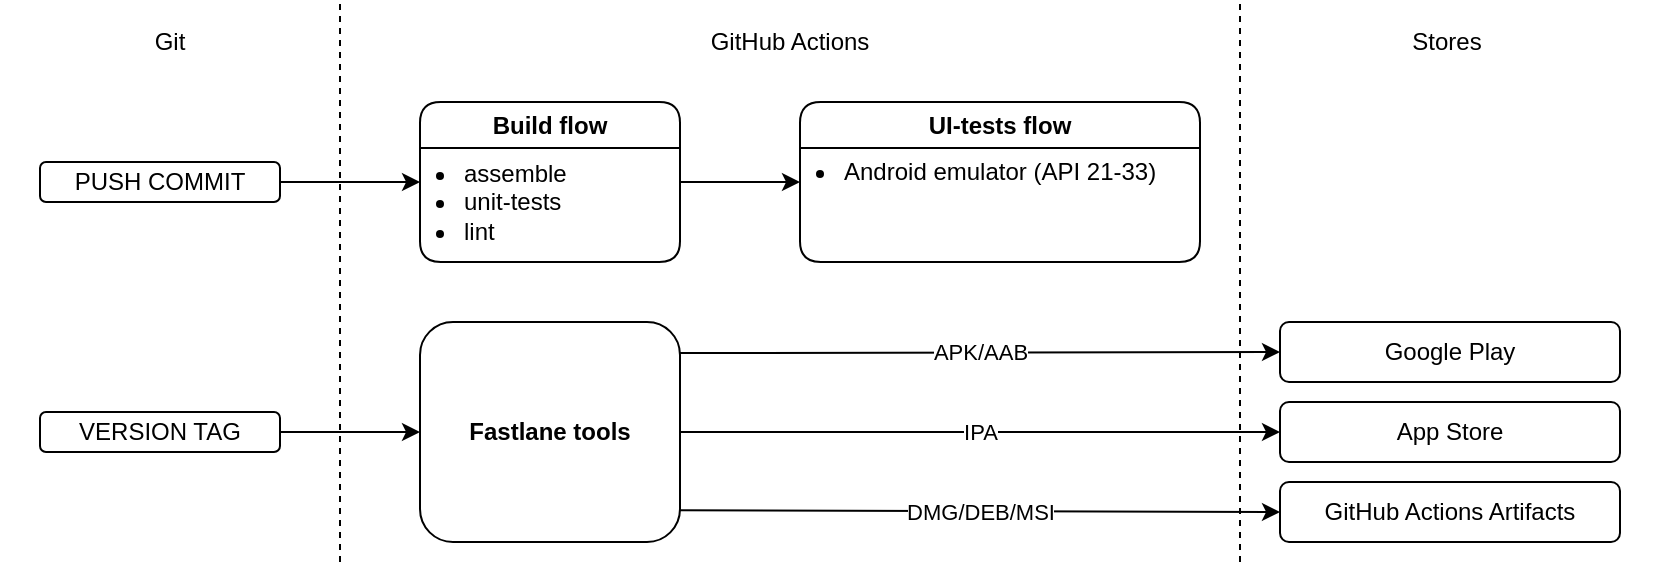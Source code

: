 <mxfile version="20.7.4" type="device"><diagram id="c9OGjYwoJQfdbJOcSm1U" name="Page-1"><mxGraphModel dx="1242" dy="804" grid="1" gridSize="10" guides="1" tooltips="1" connect="1" arrows="1" fold="1" page="1" pageScale="1" pageWidth="827" pageHeight="1169" math="0" shadow="0"><root><mxCell id="0"/><mxCell id="1" parent="0"/><mxCell id="A4N7E6QbsidLNVWY9CbN-1" value="" style="endArrow=none;dashed=1;html=1;rounded=0;" parent="1" edge="1"><mxGeometry width="50" height="50" relative="1" as="geometry"><mxPoint x="170" y="280" as="sourcePoint"/><mxPoint x="170" as="targetPoint"/><Array as="points"><mxPoint x="170" y="140"/></Array></mxGeometry></mxCell><mxCell id="A4N7E6QbsidLNVWY9CbN-2" value="" style="endArrow=none;dashed=1;html=1;rounded=0;" parent="1" edge="1"><mxGeometry width="50" height="50" relative="1" as="geometry"><mxPoint x="620" y="280" as="sourcePoint"/><mxPoint x="620" as="targetPoint"/><Array as="points"><mxPoint x="620" y="140"/></Array></mxGeometry></mxCell><mxCell id="A4N7E6QbsidLNVWY9CbN-4" value="GitHub Actions" style="text;html=1;strokeColor=none;fillColor=none;align=center;verticalAlign=middle;whiteSpace=wrap;rounded=0;" parent="1" vertex="1"><mxGeometry x="170" width="450" height="40" as="geometry"/></mxCell><mxCell id="A4N7E6QbsidLNVWY9CbN-5" value="PUSH COMMIT" style="rounded=1;whiteSpace=wrap;html=1;" parent="1" vertex="1"><mxGeometry x="20" y="80" width="120" height="20" as="geometry"/></mxCell><mxCell id="A4N7E6QbsidLNVWY9CbN-6" value="VERSION TAG" style="rounded=1;whiteSpace=wrap;html=1;" parent="1" vertex="1"><mxGeometry x="20" y="205" width="120" height="20" as="geometry"/></mxCell><mxCell id="A4N7E6QbsidLNVWY9CbN-9" value="&lt;b&gt;Fastlane tools&lt;/b&gt;" style="rounded=1;whiteSpace=wrap;html=1;" parent="1" vertex="1"><mxGeometry x="210" y="160" width="130" height="110" as="geometry"/></mxCell><mxCell id="A4N7E6QbsidLNVWY9CbN-10" value="Google Play" style="rounded=1;whiteSpace=wrap;html=1;" parent="1" vertex="1"><mxGeometry x="640" y="160" width="170" height="30" as="geometry"/></mxCell><mxCell id="A4N7E6QbsidLNVWY9CbN-11" value="Stores" style="text;html=1;strokeColor=none;fillColor=none;align=center;verticalAlign=middle;whiteSpace=wrap;rounded=0;" parent="1" vertex="1"><mxGeometry x="620" width="207" height="40" as="geometry"/></mxCell><mxCell id="A4N7E6QbsidLNVWY9CbN-12" value="Git" style="text;html=1;strokeColor=none;fillColor=none;align=center;verticalAlign=middle;whiteSpace=wrap;rounded=0;" parent="1" vertex="1"><mxGeometry width="170" height="40" as="geometry"/></mxCell><mxCell id="A4N7E6QbsidLNVWY9CbN-13" value="App Store" style="rounded=1;whiteSpace=wrap;html=1;" parent="1" vertex="1"><mxGeometry x="640" y="200" width="170" height="30" as="geometry"/></mxCell><mxCell id="A4N7E6QbsidLNVWY9CbN-14" value="&lt;div&gt;GitHub Actions Artifacts&lt;/div&gt;" style="rounded=1;whiteSpace=wrap;html=1;" parent="1" vertex="1"><mxGeometry x="640" y="240" width="170" height="30" as="geometry"/></mxCell><mxCell id="A4N7E6QbsidLNVWY9CbN-16" value="Build flow" style="swimlane;whiteSpace=wrap;html=1;rounded=1;" parent="1" vertex="1"><mxGeometry x="210" y="50" width="130" height="80" as="geometry"><mxRectangle x="200" y="40" width="100" height="30" as="alternateBounds"/></mxGeometry></mxCell><mxCell id="A4N7E6QbsidLNVWY9CbN-18" value="&lt;ul&gt;&lt;li&gt;assemble&lt;/li&gt;&lt;li&gt;unit-tests&lt;/li&gt;&lt;li&gt;lint&lt;/li&gt;&lt;/ul&gt;" style="text;html=1;align=left;verticalAlign=middle;resizable=0;points=[];autosize=1;strokeColor=none;fillColor=none;" parent="A4N7E6QbsidLNVWY9CbN-16" vertex="1"><mxGeometry x="-20" y="10" width="110" height="80" as="geometry"/></mxCell><mxCell id="A4N7E6QbsidLNVWY9CbN-17" value="UI-tests flow" style="swimlane;whiteSpace=wrap;html=1;rounded=1;" parent="1" vertex="1"><mxGeometry x="400" y="50" width="200" height="80" as="geometry"/></mxCell><mxCell id="A4N7E6QbsidLNVWY9CbN-19" value="&lt;ul&gt;&lt;li&gt;Android emulator (API 21-33)&lt;/li&gt;&lt;/ul&gt;" style="text;html=1;align=left;verticalAlign=middle;resizable=0;points=[];autosize=1;strokeColor=none;fillColor=none;" parent="A4N7E6QbsidLNVWY9CbN-17" vertex="1"><mxGeometry x="-20" y="10" width="220" height="50" as="geometry"/></mxCell><mxCell id="A4N7E6QbsidLNVWY9CbN-20" value="" style="endArrow=classic;html=1;rounded=0;exitX=1;exitY=0.5;exitDx=0;exitDy=0;entryX=0.182;entryY=0.375;entryDx=0;entryDy=0;entryPerimeter=0;" parent="1" source="A4N7E6QbsidLNVWY9CbN-5" target="A4N7E6QbsidLNVWY9CbN-18" edge="1"><mxGeometry width="50" height="50" relative="1" as="geometry"><mxPoint x="390" y="190" as="sourcePoint"/><mxPoint x="440" y="140" as="targetPoint"/></mxGeometry></mxCell><mxCell id="A4N7E6QbsidLNVWY9CbN-23" value="" style="endArrow=classic;html=1;rounded=0;exitX=1;exitY=0.5;exitDx=0;exitDy=0;entryX=0;entryY=0.5;entryDx=0;entryDy=0;" parent="1" source="A4N7E6QbsidLNVWY9CbN-16" target="A4N7E6QbsidLNVWY9CbN-17" edge="1"><mxGeometry width="50" height="50" relative="1" as="geometry"><mxPoint x="590" y="180" as="sourcePoint"/><mxPoint x="640" y="130" as="targetPoint"/></mxGeometry></mxCell><mxCell id="A4N7E6QbsidLNVWY9CbN-24" value="" style="endArrow=classic;html=1;rounded=0;exitX=1;exitY=0.5;exitDx=0;exitDy=0;entryX=0;entryY=0.5;entryDx=0;entryDy=0;" parent="1" source="A4N7E6QbsidLNVWY9CbN-6" target="A4N7E6QbsidLNVWY9CbN-9" edge="1"><mxGeometry width="50" height="50" relative="1" as="geometry"><mxPoint x="360" y="180" as="sourcePoint"/><mxPoint x="410" y="130" as="targetPoint"/></mxGeometry></mxCell><mxCell id="A4N7E6QbsidLNVWY9CbN-27" value="APK/AAB" style="endArrow=classic;html=1;rounded=0;entryX=0;entryY=0.5;entryDx=0;entryDy=0;exitX=0.999;exitY=0.141;exitDx=0;exitDy=0;exitPerimeter=0;" parent="1" source="A4N7E6QbsidLNVWY9CbN-9" target="A4N7E6QbsidLNVWY9CbN-10" edge="1"><mxGeometry width="50" height="50" relative="1" as="geometry"><mxPoint x="520" y="175" as="sourcePoint"/><mxPoint x="500" y="250" as="targetPoint"/></mxGeometry></mxCell><mxCell id="A4N7E6QbsidLNVWY9CbN-28" value="IPA" style="endArrow=classic;html=1;rounded=0;entryX=0;entryY=0.5;entryDx=0;entryDy=0;exitX=1;exitY=0.5;exitDx=0;exitDy=0;" parent="1" source="A4N7E6QbsidLNVWY9CbN-9" target="A4N7E6QbsidLNVWY9CbN-13" edge="1"><mxGeometry width="50" height="50" relative="1" as="geometry"><mxPoint x="520" y="215" as="sourcePoint"/><mxPoint x="620" y="220" as="targetPoint"/></mxGeometry></mxCell><mxCell id="A4N7E6QbsidLNVWY9CbN-29" value="DMG/DEB/MSI" style="endArrow=classic;html=1;rounded=0;entryX=0;entryY=0.5;entryDx=0;entryDy=0;exitX=0.999;exitY=0.856;exitDx=0;exitDy=0;exitPerimeter=0;" parent="1" source="A4N7E6QbsidLNVWY9CbN-9" target="A4N7E6QbsidLNVWY9CbN-14" edge="1"><mxGeometry width="50" height="50" relative="1" as="geometry"><mxPoint x="570" y="270" as="sourcePoint"/><mxPoint x="620" y="220" as="targetPoint"/></mxGeometry></mxCell></root></mxGraphModel></diagram></mxfile>